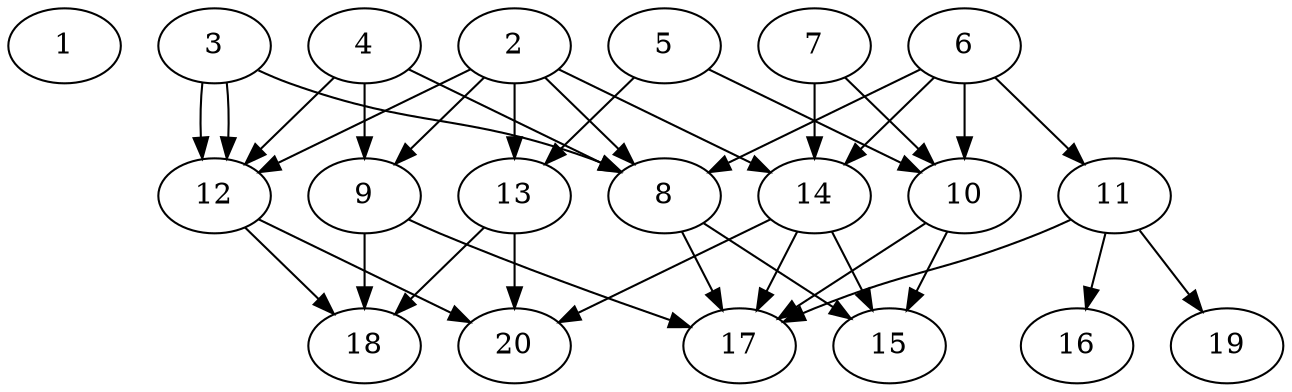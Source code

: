 // DAG automatically generated by daggen at Thu Oct  3 13:58:42 2019
// ./daggen --dot -n 20 --ccr 0.4 --fat 0.7 --regular 0.9 --density 0.7 --mindata 5242880 --maxdata 52428800 
digraph G {
  1 [size="32862720", alpha="0.10", expect_size="13145088"] 
  2 [size="50849280", alpha="0.10", expect_size="20339712"] 
  2 -> 8 [size ="20339712"]
  2 -> 9 [size ="20339712"]
  2 -> 12 [size ="20339712"]
  2 -> 13 [size ="20339712"]
  2 -> 14 [size ="20339712"]
  3 [size="82552320", alpha="0.12", expect_size="33020928"] 
  3 -> 8 [size ="33020928"]
  3 -> 12 [size ="33020928"]
  3 -> 12 [size ="33020928"]
  4 [size="104184320", alpha="0.14", expect_size="41673728"] 
  4 -> 8 [size ="41673728"]
  4 -> 9 [size ="41673728"]
  4 -> 12 [size ="41673728"]
  5 [size="57630720", alpha="0.20", expect_size="23052288"] 
  5 -> 10 [size ="23052288"]
  5 -> 13 [size ="23052288"]
  6 [size="128450560", alpha="0.07", expect_size="51380224"] 
  6 -> 8 [size ="51380224"]
  6 -> 10 [size ="51380224"]
  6 -> 11 [size ="51380224"]
  6 -> 14 [size ="51380224"]
  7 [size="106242560", alpha="0.13", expect_size="42497024"] 
  7 -> 10 [size ="42497024"]
  7 -> 14 [size ="42497024"]
  8 [size="111810560", alpha="0.11", expect_size="44724224"] 
  8 -> 15 [size ="44724224"]
  8 -> 17 [size ="44724224"]
  9 [size="74967040", alpha="0.12", expect_size="29986816"] 
  9 -> 17 [size ="29986816"]
  9 -> 18 [size ="29986816"]
  10 [size="60469760", alpha="0.19", expect_size="24187904"] 
  10 -> 15 [size ="24187904"]
  10 -> 17 [size ="24187904"]
  11 [size="84787200", alpha="0.06", expect_size="33914880"] 
  11 -> 16 [size ="33914880"]
  11 -> 17 [size ="33914880"]
  11 -> 19 [size ="33914880"]
  12 [size="24926720", alpha="0.10", expect_size="9970688"] 
  12 -> 18 [size ="9970688"]
  12 -> 20 [size ="9970688"]
  13 [size="83005440", alpha="0.07", expect_size="33202176"] 
  13 -> 18 [size ="33202176"]
  13 -> 20 [size ="33202176"]
  14 [size="37511680", alpha="0.16", expect_size="15004672"] 
  14 -> 15 [size ="15004672"]
  14 -> 17 [size ="15004672"]
  14 -> 20 [size ="15004672"]
  15 [size="122232320", alpha="0.03", expect_size="48892928"] 
  16 [size="122048000", alpha="0.16", expect_size="48819200"] 
  17 [size="47150080", alpha="0.14", expect_size="18860032"] 
  18 [size="122391040", alpha="0.19", expect_size="48956416"] 
  19 [size="70243840", alpha="0.03", expect_size="28097536"] 
  20 [size="24419840", alpha="0.10", expect_size="9767936"] 
}
